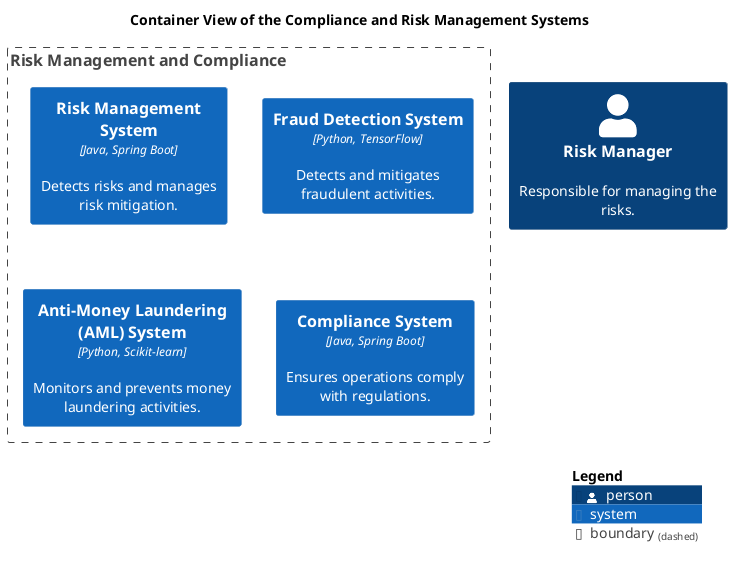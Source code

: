 @startuml container-view
!include <C4/C4_Container.puml>
!include <awslib14/AWSCommon>
!include <awslib14/AWSC4Integration>
!include <azure/AzureCommon>
!include <azure/AzureC4Integration>
!include <tupadr3/common>


LAYOUT_TOP_DOWN()




title Container View of the Compliance and Risk Management Systems
Person(mybank_compliance_riskManager, "Risk Manager", $descr="Responsible for managing the risks.")
Boundary(mybank_compliance_contextBoundary, "Risk Management and Compliance") {
  System(mybank_compliance_riskManagementSystem, "Risk Management System", $descr="Detects risks and manages risk mitigation.", $type="Java, Spring Boot")
  System(mybank_compliance_fraudDetectionSystem, "Fraud Detection System", $descr="Detects and mitigates fraudulent activities.", $type="Python, TensorFlow")
  System(mybank_compliance_amlSystem, "Anti-Money Laundering (AML) System", $descr="Monitors and prevents money laundering activities.", $type="Python, Scikit-learn")
  System(mybank_compliance_complianceSystem, "Compliance System", $descr="Ensures operations comply with regulations.", $type="Java, Spring Boot")
}
SHOW_LEGEND()
@enduml
